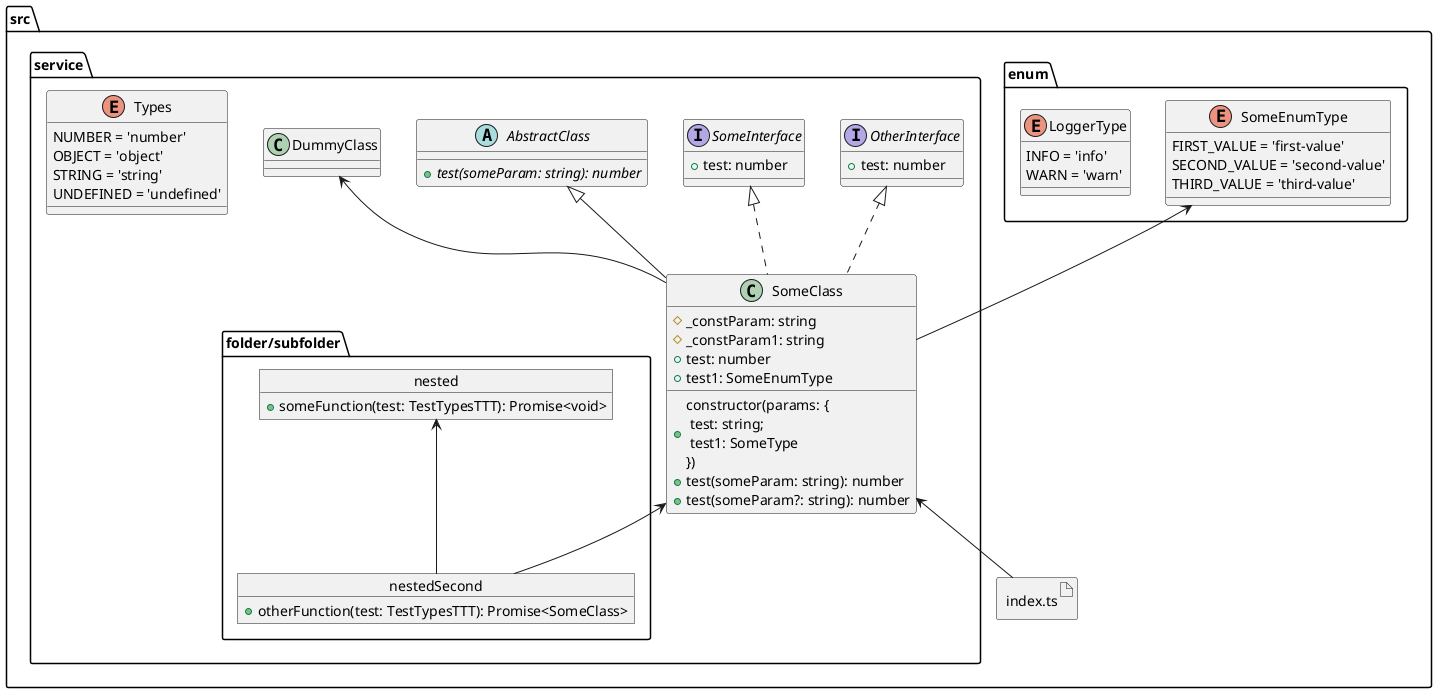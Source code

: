 @startuml
    folder "src" as src_b874d07 {
      artifact "index.ts" as index_ts_e4daf83f {
      }
      folder "enum" as enum_1eea471b {
        enum "LoggerType" as logger_type_eca21c7c {
          INFO = 'info'
          WARN = 'warn'
        }
        enum "SomeEnumType" as some_enum_type_6a1c7ee2 {
          FIRST_VALUE = 'first-value'
          SECOND_VALUE = 'second-value'
          THIRD_VALUE = 'third-value'
        }
      }
      folder "service" as service_c83a6ab5 {
        abstract "AbstractClass" as abstract_class_eb5b4d10 {
          + {abstract} test(someParam: string): number
        }
        enum "Types" as types_50fee832 {
          NUMBER = 'number'
          OBJECT = 'object'
          STRING = 'string'
          UNDEFINED = 'undefined'
        }
        interface "OtherInterface" as other_interface_45739bff {
          + test: number
        }
        class "DummyClass" as dummy_class_755b9f64 {
        }
        class "SomeClass" as some_class_755b9f64 {
          # _constParam: string
          # _constParam1: string
          + constructor(params: {\n test: string;\n test1: SomeType \n})
          + test(someParam: string): number
          + test: number
          + test(someParam?: string): number
          + test1: SomeEnumType
        }
        interface "SomeInterface" as some_interface_4140baef {
          + test: number
        }
        folder "folder/subfolder" as folder_subfolder_85d5d271 {
          object "nestedSecond" as nested_second_4e88e347 {
            + otherFunction(test: TestTypesTTT): Promise<SomeClass>
          }
          object "nested" as nested_27b6e15a {
            + someFunction(test: TestTypesTTT): Promise<void>
          }
        }
      }
    }
  index_ts_e4daf83f -up-> some_class_755b9f64
  nested_second_4e88e347 -up-> some_class_755b9f64
  nested_second_4e88e347 -up-> nested_27b6e15a
  some_class_755b9f64 -up-> some_enum_type_6a1c7ee2
  some_class_755b9f64 -up-> dummy_class_755b9f64
  some_class_755b9f64 -up-|> abstract_class_eb5b4d10
  some_class_755b9f64 .up.|> some_interface_4140baef
  some_class_755b9f64 .up.|> other_interface_45739bff
@enduml